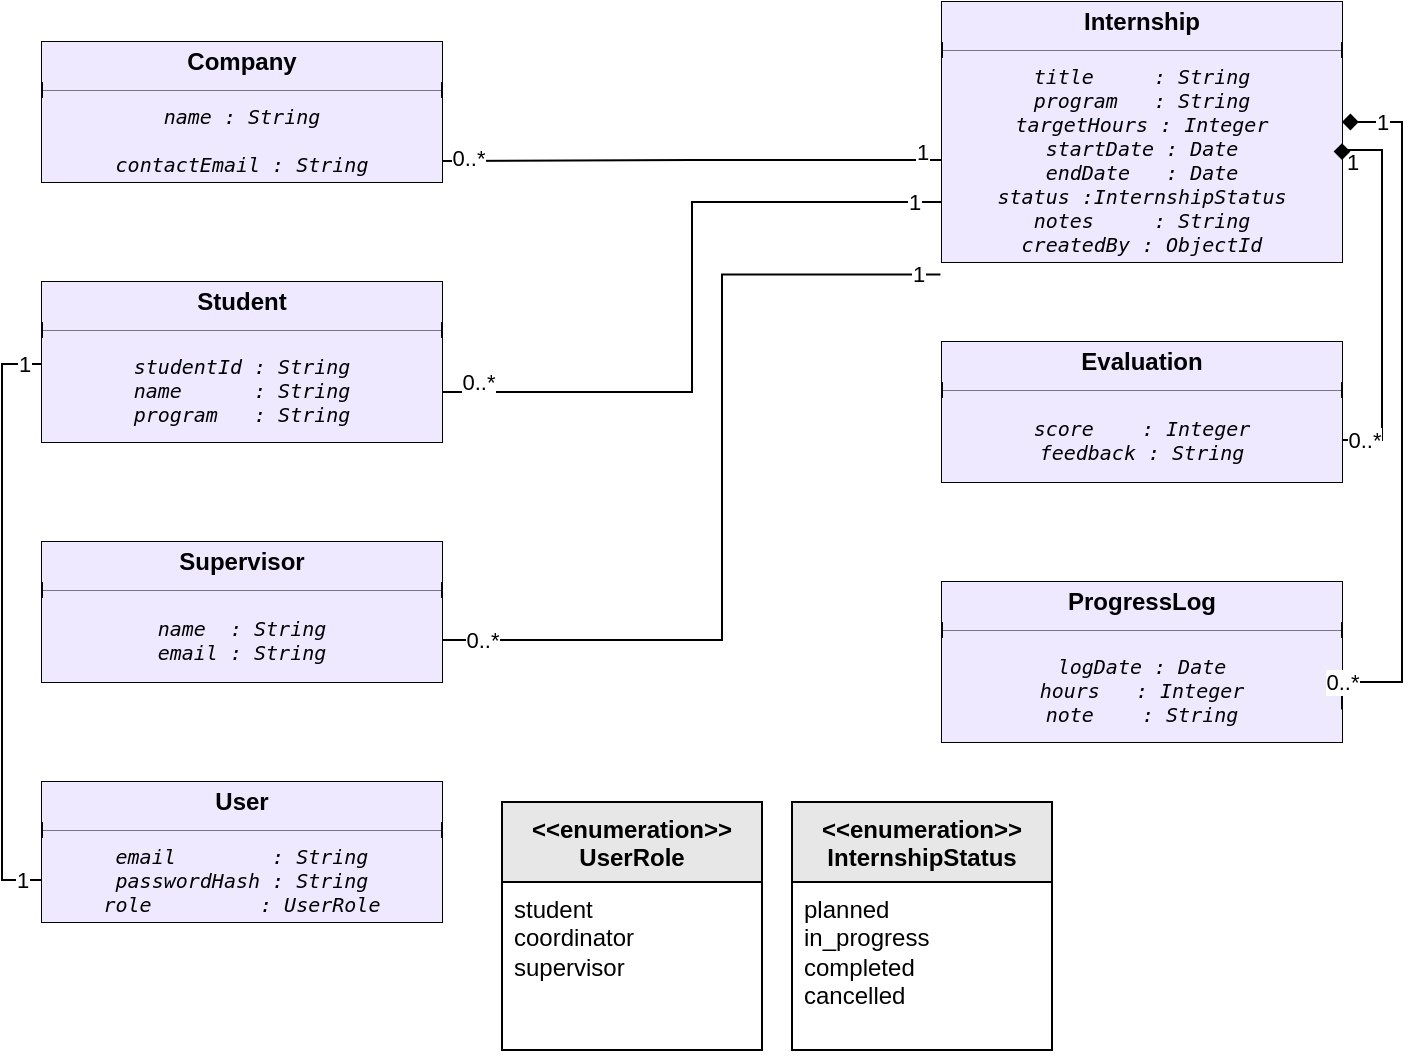 <mxfile version="28.1.0">
  <diagram name="Page-1" id="NguMBSJkpcVRaZstmfC8">
    <mxGraphModel dx="983" dy="512" grid="1" gridSize="10" guides="1" tooltips="1" connect="1" arrows="1" fold="1" page="1" pageScale="1" pageWidth="1169" pageHeight="827" math="0" shadow="0">
      <root>
        <mxCell id="0" />
        <mxCell id="1" parent="0" />
        <mxCell id="Bricq4ykQXGUbL0ZgFo0-1" value="" style="fontStyle=1;align=center;verticalAlign=middle;childLayout=stackLayout;horizontal=1;horizontalStack=0;resizeParent=1;resizeParentMax=0;resizeLast=0;marginBottom=0;labelBackgroundColor=none;fillColor=#EFE9FF;" parent="1" vertex="1">
          <mxGeometry x="20" y="20" width="200" height="70" as="geometry" />
        </mxCell>
        <mxCell id="Bricq4ykQXGUbL0ZgFo0-2" value="Company" style="html=1;align=center;spacing=0;verticalAlign=middle;strokeColor=none;fillColor=#EFE9FF;whiteSpace=wrap;fontStyle=1;labelBackgroundColor=none;" parent="Bricq4ykQXGUbL0ZgFo0-1" vertex="1">
          <mxGeometry width="200" height="20" as="geometry" />
        </mxCell>
        <mxCell id="Bricq4ykQXGUbL0ZgFo0-3" value="" style="line;strokeWidth=0.25;fillColor=#EFE9FF;align=left;verticalAlign=middle;spacingTop=-1;spacingLeft=3;spacingRight=3;rotatable=0;labelPosition=right;points=[];portConstraint=eastwest;labelBackgroundColor=none;" parent="Bricq4ykQXGUbL0ZgFo0-1" vertex="1">
          <mxGeometry y="20" width="200" height="8" as="geometry" />
        </mxCell>
        <mxCell id="Bricq4ykQXGUbL0ZgFo0-4" value="&lt;code data-end=&quot;1332&quot; data-start=&quot;1317&quot;&gt;name : String&lt;/code&gt;&lt;br data-end=&quot;1335&quot; data-start=&quot;1332&quot;&gt;&lt;br&gt;&lt;code data-end=&quot;1360&quot; data-start=&quot;1337&quot;&gt;contactEmail : String&lt;/code&gt;" style="html=1;align=center;spacing=0;verticalAlign=middle;strokeColor=none;fillColor=#EFE9FF;whiteSpace=wrap;fontStyle=2;fontSize=10;labelBackgroundColor=none;" parent="Bricq4ykQXGUbL0ZgFo0-1" vertex="1">
          <mxGeometry y="28" width="200" height="42" as="geometry" />
        </mxCell>
        <mxCell id="Bricq4ykQXGUbL0ZgFo0-49" style="edgeStyle=orthogonalEdgeStyle;rounded=0;orthogonalLoop=1;jettySize=auto;html=1;entryX=0;entryY=0.5;entryDx=0;entryDy=0;endArrow=none;endFill=0;" parent="1" source="Bricq4ykQXGUbL0ZgFo0-11" target="Bricq4ykQXGUbL0ZgFo0-30" edge="1">
          <mxGeometry relative="1" as="geometry">
            <Array as="points">
              <mxPoint x="345" y="195" />
              <mxPoint x="345" y="100" />
              <mxPoint x="470" y="100" />
            </Array>
          </mxGeometry>
        </mxCell>
        <mxCell id="Bricq4ykQXGUbL0ZgFo0-55" value="1" style="edgeLabel;html=1;align=center;verticalAlign=middle;resizable=0;points=[];" parent="Bricq4ykQXGUbL0ZgFo0-49" vertex="1" connectable="0">
          <mxGeometry x="0.718" y="1" relative="1" as="geometry">
            <mxPoint x="16" y="1" as="offset" />
          </mxGeometry>
        </mxCell>
        <mxCell id="Bricq4ykQXGUbL0ZgFo0-56" value="0..*" style="edgeLabel;html=1;align=center;verticalAlign=middle;resizable=0;points=[];" parent="Bricq4ykQXGUbL0ZgFo0-49" vertex="1" connectable="0">
          <mxGeometry x="-0.903" relative="1" as="geometry">
            <mxPoint y="-5" as="offset" />
          </mxGeometry>
        </mxCell>
        <mxCell id="Bricq4ykQXGUbL0ZgFo0-11" value="" style="fontStyle=1;align=center;verticalAlign=middle;childLayout=stackLayout;horizontal=1;horizontalStack=0;resizeParent=1;resizeParentMax=0;resizeLast=0;marginBottom=0;labelBackgroundColor=none;fillColor=#EFE9FF;" parent="1" vertex="1">
          <mxGeometry x="20" y="140" width="200" height="80" as="geometry" />
        </mxCell>
        <mxCell id="Bricq4ykQXGUbL0ZgFo0-12" value="Student" style="html=1;align=center;spacing=0;verticalAlign=middle;strokeColor=none;fillColor=#EFE9FF;whiteSpace=wrap;fontStyle=1;labelBackgroundColor=none;" parent="Bricq4ykQXGUbL0ZgFo0-11" vertex="1">
          <mxGeometry width="200" height="20" as="geometry" />
        </mxCell>
        <mxCell id="Bricq4ykQXGUbL0ZgFo0-13" value="" style="line;strokeWidth=0.25;fillColor=#EFE9FF;align=left;verticalAlign=middle;spacingTop=-1;spacingLeft=3;spacingRight=3;rotatable=0;labelPosition=right;points=[];portConstraint=eastwest;labelBackgroundColor=none;" parent="Bricq4ykQXGUbL0ZgFo0-11" vertex="1">
          <mxGeometry y="20" width="200" height="8" as="geometry" />
        </mxCell>
        <mxCell id="Bricq4ykQXGUbL0ZgFo0-14" value="&lt;div&gt;&lt;font face=&quot;monospace&quot;&gt;studentId : String&lt;/font&gt;&lt;/div&gt;&lt;div&gt;&lt;font face=&quot;monospace&quot;&gt;name&amp;nbsp; &amp;nbsp; &amp;nbsp; : String&lt;/font&gt;&lt;/div&gt;&lt;div&gt;&lt;font face=&quot;monospace&quot;&gt;program&amp;nbsp; &amp;nbsp;: String&lt;/font&gt;&lt;/div&gt;" style="html=1;align=center;spacing=0;verticalAlign=middle;strokeColor=none;fillColor=#EFE9FF;whiteSpace=wrap;fontStyle=2;fontSize=10;labelBackgroundColor=none;" parent="Bricq4ykQXGUbL0ZgFo0-11" vertex="1">
          <mxGeometry y="28" width="200" height="52" as="geometry" />
        </mxCell>
        <mxCell id="Bricq4ykQXGUbL0ZgFo0-16" value="" style="fontStyle=1;align=center;verticalAlign=middle;childLayout=stackLayout;horizontal=1;horizontalStack=0;resizeParent=1;resizeParentMax=0;resizeLast=0;marginBottom=0;labelBackgroundColor=none;fillColor=#EFE9FF;" parent="1" vertex="1">
          <mxGeometry x="20" y="270" width="200" height="70" as="geometry" />
        </mxCell>
        <mxCell id="Bricq4ykQXGUbL0ZgFo0-17" value="Supervisor" style="html=1;align=center;spacing=0;verticalAlign=middle;strokeColor=none;fillColor=#EFE9FF;whiteSpace=wrap;fontStyle=1;labelBackgroundColor=none;" parent="Bricq4ykQXGUbL0ZgFo0-16" vertex="1">
          <mxGeometry width="200" height="20" as="geometry" />
        </mxCell>
        <mxCell id="Bricq4ykQXGUbL0ZgFo0-18" value="" style="line;strokeWidth=0.25;fillColor=#EFE9FF;align=left;verticalAlign=middle;spacingTop=-1;spacingLeft=3;spacingRight=3;rotatable=0;labelPosition=right;points=[];portConstraint=eastwest;labelBackgroundColor=none;" parent="Bricq4ykQXGUbL0ZgFo0-16" vertex="1">
          <mxGeometry y="20" width="200" height="8" as="geometry" />
        </mxCell>
        <mxCell id="Bricq4ykQXGUbL0ZgFo0-19" value="&lt;div&gt;&lt;font face=&quot;monospace&quot;&gt;name&amp;nbsp; : String&lt;/font&gt;&lt;/div&gt;&lt;div&gt;&lt;font face=&quot;monospace&quot;&gt;email : String&lt;/font&gt;&lt;/div&gt;" style="html=1;align=center;spacing=0;verticalAlign=middle;strokeColor=none;fillColor=#EFE9FF;whiteSpace=wrap;fontStyle=2;fontSize=10;labelBackgroundColor=none;" parent="Bricq4ykQXGUbL0ZgFo0-16" vertex="1">
          <mxGeometry y="28" width="200" height="42" as="geometry" />
        </mxCell>
        <mxCell id="Bricq4ykQXGUbL0ZgFo0-22" value="" style="fontStyle=1;align=center;verticalAlign=middle;childLayout=stackLayout;horizontal=1;horizontalStack=0;resizeParent=1;resizeParentMax=0;resizeLast=0;marginBottom=0;labelBackgroundColor=none;fillColor=#EFE9FF;" parent="1" vertex="1">
          <mxGeometry x="20" y="390" width="200" height="70" as="geometry" />
        </mxCell>
        <mxCell id="Bricq4ykQXGUbL0ZgFo0-23" value="User" style="html=1;align=center;spacing=0;verticalAlign=middle;strokeColor=none;fillColor=#EFE9FF;whiteSpace=wrap;fontStyle=1;labelBackgroundColor=none;" parent="Bricq4ykQXGUbL0ZgFo0-22" vertex="1">
          <mxGeometry width="200" height="20" as="geometry" />
        </mxCell>
        <mxCell id="Bricq4ykQXGUbL0ZgFo0-24" value="" style="line;strokeWidth=0.25;fillColor=#EFE9FF;align=left;verticalAlign=middle;spacingTop=-1;spacingLeft=3;spacingRight=3;rotatable=0;labelPosition=right;points=[];portConstraint=eastwest;labelBackgroundColor=none;" parent="Bricq4ykQXGUbL0ZgFo0-22" vertex="1">
          <mxGeometry y="20" width="200" height="8" as="geometry" />
        </mxCell>
        <mxCell id="Bricq4ykQXGUbL0ZgFo0-25" value="&lt;div&gt;&lt;font face=&quot;monospace&quot;&gt;email&amp;nbsp; &amp;nbsp; &amp;nbsp; &amp;nbsp; : String&lt;/font&gt;&lt;/div&gt;&lt;div&gt;&lt;font face=&quot;monospace&quot;&gt;passwordHash : String&lt;/font&gt;&lt;/div&gt;&lt;div&gt;&lt;font face=&quot;monospace&quot;&gt;role&amp;nbsp; &amp;nbsp; &amp;nbsp; &amp;nbsp; &amp;nbsp;: UserRole&lt;/font&gt;&lt;/div&gt;" style="html=1;align=center;spacing=0;verticalAlign=middle;strokeColor=none;fillColor=#EFE9FF;whiteSpace=wrap;fontStyle=2;fontSize=10;labelBackgroundColor=none;" parent="Bricq4ykQXGUbL0ZgFo0-22" vertex="1">
          <mxGeometry y="28" width="200" height="42" as="geometry" />
        </mxCell>
        <mxCell id="Bricq4ykQXGUbL0ZgFo0-27" value="" style="fontStyle=1;align=center;verticalAlign=middle;childLayout=stackLayout;horizontal=1;horizontalStack=0;resizeParent=1;resizeParentMax=0;resizeLast=0;marginBottom=0;labelBackgroundColor=none;fillColor=#EFE9FF;" parent="1" vertex="1">
          <mxGeometry x="470" width="200" height="130" as="geometry" />
        </mxCell>
        <mxCell id="Bricq4ykQXGUbL0ZgFo0-28" value="Internship" style="html=1;align=center;spacing=0;verticalAlign=middle;strokeColor=none;fillColor=#EFE9FF;whiteSpace=wrap;fontStyle=1;labelBackgroundColor=none;" parent="Bricq4ykQXGUbL0ZgFo0-27" vertex="1">
          <mxGeometry width="200" height="20" as="geometry" />
        </mxCell>
        <mxCell id="Bricq4ykQXGUbL0ZgFo0-29" value="" style="line;strokeWidth=0.25;fillColor=#EFE9FF;align=left;verticalAlign=middle;spacingTop=-1;spacingLeft=3;spacingRight=3;rotatable=0;labelPosition=right;points=[];portConstraint=eastwest;labelBackgroundColor=none;" parent="Bricq4ykQXGUbL0ZgFo0-27" vertex="1">
          <mxGeometry y="20" width="200" height="8" as="geometry" />
        </mxCell>
        <mxCell id="Bricq4ykQXGUbL0ZgFo0-30" value="&lt;div&gt;&lt;font face=&quot;monospace&quot;&gt;title&amp;nbsp; &amp;nbsp; &amp;nbsp;: String&lt;/font&gt;&lt;/div&gt;&lt;div&gt;&lt;font face=&quot;monospace&quot;&gt;program&amp;nbsp; &amp;nbsp;: String&lt;/font&gt;&lt;/div&gt;&lt;div&gt;&lt;font face=&quot;monospace&quot;&gt;targetHours : Integer&lt;/font&gt;&lt;/div&gt;&lt;div&gt;&lt;font face=&quot;monospace&quot;&gt;startDate : Date&lt;/font&gt;&lt;/div&gt;&lt;div&gt;&lt;font face=&quot;monospace&quot;&gt;endDate&amp;nbsp; &amp;nbsp;: Date&lt;/font&gt;&lt;/div&gt;&lt;div&gt;&lt;font face=&quot;monospace&quot;&gt;status :InternshipStatus&lt;/font&gt;&lt;/div&gt;&lt;div&gt;&lt;font face=&quot;monospace&quot;&gt;notes&amp;nbsp; &amp;nbsp; &amp;nbsp;: String&lt;/font&gt;&lt;/div&gt;&lt;div&gt;&lt;font face=&quot;monospace&quot;&gt;createdBy : ObjectId&lt;/font&gt;&lt;/div&gt;" style="html=1;align=center;spacing=0;verticalAlign=middle;strokeColor=none;fillColor=#EFE9FF;whiteSpace=wrap;fontStyle=2;fontSize=10;labelBackgroundColor=none;" parent="Bricq4ykQXGUbL0ZgFo0-27" vertex="1">
          <mxGeometry y="28" width="200" height="102" as="geometry" />
        </mxCell>
        <mxCell id="Bricq4ykQXGUbL0ZgFo0-32" value="" style="fontStyle=1;align=center;verticalAlign=middle;childLayout=stackLayout;horizontal=1;horizontalStack=0;resizeParent=1;resizeParentMax=0;resizeLast=0;marginBottom=0;labelBackgroundColor=none;fillColor=#EFE9FF;" parent="1" vertex="1">
          <mxGeometry x="470" y="290" width="200" height="80" as="geometry" />
        </mxCell>
        <mxCell id="Bricq4ykQXGUbL0ZgFo0-33" value="ProgressLog" style="html=1;align=center;spacing=0;verticalAlign=middle;strokeColor=none;fillColor=#EFE9FF;whiteSpace=wrap;fontStyle=1;labelBackgroundColor=none;" parent="Bricq4ykQXGUbL0ZgFo0-32" vertex="1">
          <mxGeometry width="200" height="20" as="geometry" />
        </mxCell>
        <mxCell id="Bricq4ykQXGUbL0ZgFo0-34" value="" style="line;strokeWidth=0.25;fillColor=#EFE9FF;align=left;verticalAlign=middle;spacingTop=-1;spacingLeft=3;spacingRight=3;rotatable=0;labelPosition=right;points=[];portConstraint=eastwest;labelBackgroundColor=none;" parent="Bricq4ykQXGUbL0ZgFo0-32" vertex="1">
          <mxGeometry y="20" width="200" height="8" as="geometry" />
        </mxCell>
        <mxCell id="Bricq4ykQXGUbL0ZgFo0-35" value="&lt;div&gt;&lt;font face=&quot;monospace&quot;&gt;logDate : Date&lt;/font&gt;&lt;/div&gt;&lt;div&gt;&lt;font face=&quot;monospace&quot;&gt;hours&amp;nbsp; &amp;nbsp;: Integer&lt;/font&gt;&lt;/div&gt;&lt;div&gt;&lt;font face=&quot;monospace&quot;&gt;note&amp;nbsp; &amp;nbsp; : String&lt;/font&gt;&lt;/div&gt;" style="html=1;align=center;spacing=0;verticalAlign=middle;strokeColor=none;fillColor=#EFE9FF;whiteSpace=wrap;fontStyle=2;fontSize=10;labelBackgroundColor=none;" parent="Bricq4ykQXGUbL0ZgFo0-32" vertex="1">
          <mxGeometry y="28" width="200" height="52" as="geometry" />
        </mxCell>
        <mxCell id="Bricq4ykQXGUbL0ZgFo0-37" value="" style="fontStyle=1;align=center;verticalAlign=middle;childLayout=stackLayout;horizontal=1;horizontalStack=0;resizeParent=1;resizeParentMax=0;resizeLast=0;marginBottom=0;labelBackgroundColor=none;fillColor=#EFE9FF;" parent="1" vertex="1">
          <mxGeometry x="470" y="170" width="200" height="70" as="geometry" />
        </mxCell>
        <mxCell id="Bricq4ykQXGUbL0ZgFo0-38" value="Evaluation" style="html=1;align=center;spacing=0;verticalAlign=middle;strokeColor=none;fillColor=#EFE9FF;whiteSpace=wrap;fontStyle=1;labelBackgroundColor=none;" parent="Bricq4ykQXGUbL0ZgFo0-37" vertex="1">
          <mxGeometry width="200" height="20" as="geometry" />
        </mxCell>
        <mxCell id="Bricq4ykQXGUbL0ZgFo0-39" value="" style="line;strokeWidth=0.25;fillColor=#EFE9FF;align=left;verticalAlign=middle;spacingTop=-1;spacingLeft=3;spacingRight=3;rotatable=0;labelPosition=right;points=[];portConstraint=eastwest;labelBackgroundColor=none;" parent="Bricq4ykQXGUbL0ZgFo0-37" vertex="1">
          <mxGeometry y="20" width="200" height="8" as="geometry" />
        </mxCell>
        <mxCell id="Bricq4ykQXGUbL0ZgFo0-40" value="&lt;div&gt;&lt;font face=&quot;monospace&quot;&gt;score&amp;nbsp; &amp;nbsp; : Integer&lt;/font&gt;&lt;/div&gt;&lt;div&gt;&lt;font face=&quot;monospace&quot;&gt;feedback : String&lt;/font&gt;&lt;/div&gt;" style="html=1;align=center;spacing=0;verticalAlign=middle;strokeColor=none;fillColor=#EFE9FF;whiteSpace=wrap;fontStyle=2;fontSize=10;labelBackgroundColor=none;" parent="Bricq4ykQXGUbL0ZgFo0-37" vertex="1">
          <mxGeometry y="28" width="200" height="42" as="geometry" />
        </mxCell>
        <mxCell id="Bricq4ykQXGUbL0ZgFo0-42" value="&amp;lt;&amp;lt;enumeration&amp;gt;&amp;gt; InternshipStatus" style="swimlane;fontStyle=1;align=center;verticalAlign=top;childLayout=stackLayout;horizontal=1;startSize=40;horizontalStack=0;resizeParent=1;resizeParentMax=0;resizeLast=0;collapsible=1;marginBottom=0;whiteSpace=wrap;html=1;fillColor=#E7E7E7;" parent="1" vertex="1">
          <mxGeometry x="395" y="400" width="130" height="124" as="geometry" />
        </mxCell>
        <mxCell id="Bricq4ykQXGUbL0ZgFo0-43" value="&lt;div&gt;planned&lt;/div&gt;&lt;div&gt;in_progress&lt;/div&gt;&lt;div&gt;completed&lt;/div&gt;&lt;div&gt;cancelled&lt;/div&gt;" style="text;strokeColor=none;fillColor=none;align=left;verticalAlign=top;spacingLeft=4;spacingRight=4;overflow=hidden;rotatable=0;points=[[0,0.5],[1,0.5]];portConstraint=eastwest;whiteSpace=wrap;html=1;" parent="Bricq4ykQXGUbL0ZgFo0-42" vertex="1">
          <mxGeometry y="40" width="130" height="84" as="geometry" />
        </mxCell>
        <mxCell id="Bricq4ykQXGUbL0ZgFo0-46" value="&amp;lt;&amp;lt;enumeration&amp;gt;&amp;gt; UserRole" style="swimlane;fontStyle=1;align=center;verticalAlign=top;childLayout=stackLayout;horizontal=1;startSize=40;horizontalStack=0;resizeParent=1;resizeParentMax=0;resizeLast=0;collapsible=1;marginBottom=0;whiteSpace=wrap;html=1;fillColor=#E7E7E7;" parent="1" vertex="1">
          <mxGeometry x="250" y="400" width="130" height="124" as="geometry" />
        </mxCell>
        <mxCell id="Bricq4ykQXGUbL0ZgFo0-47" value="&lt;div&gt;student&lt;/div&gt;&lt;div&gt;coordinator&lt;/div&gt;&lt;div&gt;supervisor&lt;/div&gt;" style="text;strokeColor=none;fillColor=none;align=left;verticalAlign=top;spacingLeft=4;spacingRight=4;overflow=hidden;rotatable=0;points=[[0,0.5],[1,0.5]];portConstraint=eastwest;whiteSpace=wrap;html=1;" parent="Bricq4ykQXGUbL0ZgFo0-46" vertex="1">
          <mxGeometry y="40" width="130" height="84" as="geometry" />
        </mxCell>
        <mxCell id="Bricq4ykQXGUbL0ZgFo0-48" style="edgeStyle=orthogonalEdgeStyle;rounded=0;orthogonalLoop=1;jettySize=auto;html=1;exitX=0;exitY=0.5;exitDx=0;exitDy=0;entryX=1;entryY=0.75;entryDx=0;entryDy=0;endArrow=none;endFill=0;" parent="1" source="Bricq4ykQXGUbL0ZgFo0-30" target="Bricq4ykQXGUbL0ZgFo0-4" edge="1">
          <mxGeometry relative="1" as="geometry" />
        </mxCell>
        <mxCell id="Bricq4ykQXGUbL0ZgFo0-57" value="0..*" style="edgeLabel;html=1;align=center;verticalAlign=middle;resizable=0;points=[];" parent="Bricq4ykQXGUbL0ZgFo0-48" vertex="1" connectable="0">
          <mxGeometry x="0.897" y="-2" relative="1" as="geometry">
            <mxPoint as="offset" />
          </mxGeometry>
        </mxCell>
        <mxCell id="Bricq4ykQXGUbL0ZgFo0-58" value="1" style="edgeLabel;html=1;align=center;verticalAlign=middle;resizable=0;points=[];" parent="Bricq4ykQXGUbL0ZgFo0-48" vertex="1" connectable="0">
          <mxGeometry x="-0.865" relative="1" as="geometry">
            <mxPoint x="7" y="-4" as="offset" />
          </mxGeometry>
        </mxCell>
        <mxCell id="Bricq4ykQXGUbL0ZgFo0-51" style="edgeStyle=orthogonalEdgeStyle;rounded=0;orthogonalLoop=1;jettySize=auto;html=1;entryX=1;entryY=0.5;entryDx=0;entryDy=0;endArrow=diamond;endFill=1;startArrow=none;startFill=0;" parent="1" source="Bricq4ykQXGUbL0ZgFo0-40" target="Bricq4ykQXGUbL0ZgFo0-30" edge="1">
          <mxGeometry relative="1" as="geometry">
            <Array as="points">
              <mxPoint x="690" y="219" />
              <mxPoint x="690" y="74" />
            </Array>
          </mxGeometry>
        </mxCell>
        <mxCell id="Bricq4ykQXGUbL0ZgFo0-62" value="1" style="edgeLabel;html=1;align=center;verticalAlign=middle;resizable=0;points=[];labelBackgroundColor=none;" parent="Bricq4ykQXGUbL0ZgFo0-51" vertex="1" connectable="0">
          <mxGeometry x="0.9" y="-1" relative="1" as="geometry">
            <mxPoint y="7" as="offset" />
          </mxGeometry>
        </mxCell>
        <mxCell id="Bricq4ykQXGUbL0ZgFo0-63" value="0..*" style="edgeLabel;html=1;align=center;verticalAlign=middle;resizable=0;points=[];" parent="Bricq4ykQXGUbL0ZgFo0-51" vertex="1" connectable="0">
          <mxGeometry x="-0.922" relative="1" as="geometry">
            <mxPoint x="3" as="offset" />
          </mxGeometry>
        </mxCell>
        <mxCell id="Bricq4ykQXGUbL0ZgFo0-54" style="edgeStyle=orthogonalEdgeStyle;rounded=0;orthogonalLoop=1;jettySize=auto;html=1;exitX=1;exitY=0.688;exitDx=0;exitDy=0;exitPerimeter=0;endArrow=diamond;endFill=1;" parent="1" source="Bricq4ykQXGUbL0ZgFo0-35" edge="1">
          <mxGeometry relative="1" as="geometry">
            <mxPoint x="670" y="60" as="targetPoint" />
            <Array as="points">
              <mxPoint x="700" y="340" />
              <mxPoint x="700" y="60" />
              <mxPoint x="670" y="60" />
            </Array>
          </mxGeometry>
        </mxCell>
        <mxCell id="Bricq4ykQXGUbL0ZgFo0-64" value="1" style="edgeLabel;html=1;align=center;verticalAlign=middle;resizable=0;points=[];" parent="Bricq4ykQXGUbL0ZgFo0-54" vertex="1" connectable="0">
          <mxGeometry x="0.892" relative="1" as="geometry">
            <mxPoint as="offset" />
          </mxGeometry>
        </mxCell>
        <mxCell id="Bricq4ykQXGUbL0ZgFo0-65" value="0..*" style="edgeLabel;html=1;align=center;verticalAlign=middle;resizable=0;points=[];" parent="Bricq4ykQXGUbL0ZgFo0-54" vertex="1" connectable="0">
          <mxGeometry x="-0.922" relative="1" as="geometry">
            <mxPoint as="offset" />
          </mxGeometry>
        </mxCell>
        <mxCell id="Bricq4ykQXGUbL0ZgFo0-59" style="edgeStyle=orthogonalEdgeStyle;rounded=0;orthogonalLoop=1;jettySize=auto;html=1;entryX=-0.004;entryY=0.405;entryDx=0;entryDy=0;entryPerimeter=0;startArrow=none;startFill=0;endArrow=none;endFill=0;" parent="1" source="Bricq4ykQXGUbL0ZgFo0-19" edge="1">
          <mxGeometry relative="1" as="geometry">
            <Array as="points">
              <mxPoint x="360" y="319" />
              <mxPoint x="360" y="136" />
            </Array>
            <mxPoint x="469.2" y="136.2" as="targetPoint" />
          </mxGeometry>
        </mxCell>
        <mxCell id="Bricq4ykQXGUbL0ZgFo0-60" value="1" style="edgeLabel;html=1;align=center;verticalAlign=middle;resizable=0;points=[];" parent="Bricq4ykQXGUbL0ZgFo0-59" vertex="1" connectable="0">
          <mxGeometry x="0.95" relative="1" as="geometry">
            <mxPoint as="offset" />
          </mxGeometry>
        </mxCell>
        <mxCell id="Bricq4ykQXGUbL0ZgFo0-61" value="0..*" style="edgeLabel;html=1;align=center;verticalAlign=middle;resizable=0;points=[];" parent="Bricq4ykQXGUbL0ZgFo0-59" vertex="1" connectable="0">
          <mxGeometry x="-0.956" relative="1" as="geometry">
            <mxPoint x="10" as="offset" />
          </mxGeometry>
        </mxCell>
        <mxCell id="Bricq4ykQXGUbL0ZgFo0-66" style="edgeStyle=orthogonalEdgeStyle;rounded=0;orthogonalLoop=1;jettySize=auto;html=1;exitX=0;exitY=0.5;exitDx=0;exitDy=0;entryX=0;entryY=0.25;entryDx=0;entryDy=0;endArrow=none;endFill=0;" parent="1" source="Bricq4ykQXGUbL0ZgFo0-25" target="Bricq4ykQXGUbL0ZgFo0-14" edge="1">
          <mxGeometry relative="1" as="geometry" />
        </mxCell>
        <mxCell id="Bricq4ykQXGUbL0ZgFo0-67" value="1" style="edgeLabel;html=1;align=center;verticalAlign=middle;resizable=0;points=[];" parent="Bricq4ykQXGUbL0ZgFo0-66" vertex="1" connectable="0">
          <mxGeometry x="-0.928" relative="1" as="geometry">
            <mxPoint as="offset" />
          </mxGeometry>
        </mxCell>
        <mxCell id="Bricq4ykQXGUbL0ZgFo0-68" value="1" style="edgeLabel;html=1;align=center;verticalAlign=middle;resizable=0;points=[];" parent="Bricq4ykQXGUbL0ZgFo0-66" vertex="1" connectable="0">
          <mxGeometry x="0.939" relative="1" as="geometry">
            <mxPoint as="offset" />
          </mxGeometry>
        </mxCell>
      </root>
    </mxGraphModel>
  </diagram>
</mxfile>

